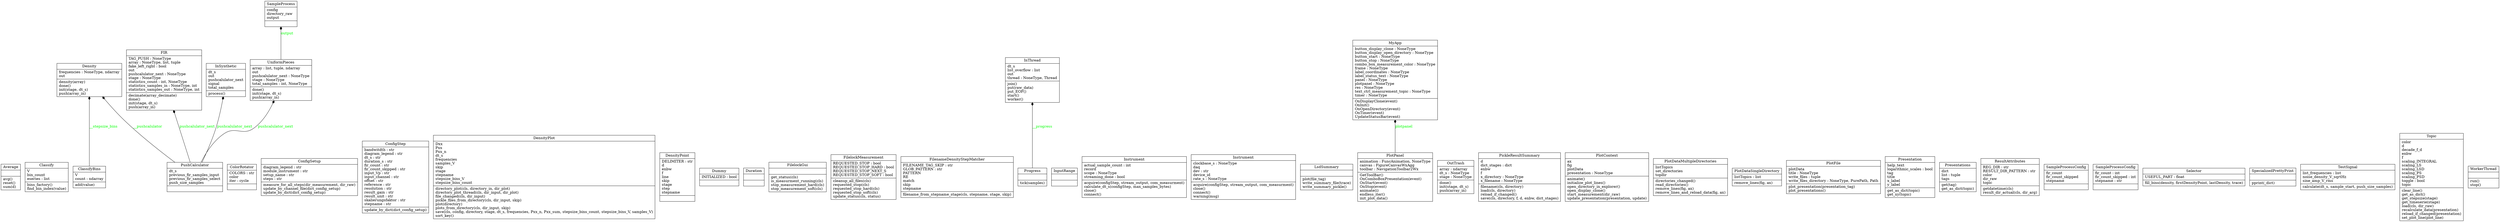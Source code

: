 digraph "classes_pymeas2019_noise" {
charset="utf-8"
rankdir=BT
"0" [label="{Average|\l|avg()\lreset()\lsum(d)\l}", shape="record"];
"1" [label="{Classify|V\lbin_count\leseries : list\l|bins_factory()\lfind_bin_index(value)\l}", shape="record"];
"2" [label="{ClassifyBins|V\lcount : ndarray\l|add(value)\l}", shape="record"];
"3" [label="{ColorRotator|COLORS : str\lcolor\liter : cycle\l|}", shape="record"];
"4" [label="{ConfigSetup|diagram_legend : str\lmodule_instrument : str\lsetup_name : str\lsteps : str\l|measure_for_all_steps(dir_measurement, dir_raw)\lupdate_by_channel_file(dict_config_setup)\lupdate_by_dict(dict_config_setup)\l}", shape="record"];
"5" [label="{ConfigStep|bandwitdth : str\ldiagram_legend : str\ldt_s : str\lduration_s : str\lfir_count : str\lfir_count_skipped : str\linput_Vp : str\linput_channel : str\loffset : str\lreference : str\lresolution : str\lresult_gain : str\lresult_unit : str\lskalierungsfaktor : str\lstepname : str\l|update_by_dict(dict_config_setup)\l}", shape="record"];
"6" [label="{Density|frequencies : NoneType, ndarray\lout\l|density(array)\ldone()\linit(stage, dt_s)\lpush(array_in)\l}", shape="record"];
"7" [label="{DensityPlot|Dxx\lPxx\lPxx_n\ldt_s\lfrequencies\lsamples_V\lskip\lstage\lstepname\lstepsize_bins_V\lstepsize_bins_count\l|directory_plot(cls, directory_in, dir_plot)\ldirectory_plot_thread(cls, dir_input, dir_plot)\lfile_changed(cls, dir_input)\lpickle_files_from_directory(cls, dir_input, skip)\lplot(directory)\lplots_from_directory(cls, dir_input, skip)\lsave(cls, config, directory, stage, dt_s, frequencies, Pxx_n, Pxx_sum, stepsize_bins_count, stepsize_bins_V, samples_V)\lsort_key()\l}", shape="record"];
"8" [label="{DensityPoint|DELIMITER : str\ld\lenbw\lf\lline\lskip\lstage\lstep\lstepname\l|}", shape="record"];
"9" [label="{Dummy|INITIALIZED : bool\l|}", shape="record"];
"10" [label="{Duration|\l|}", shape="record"];
"11" [label="{FIR|TAG_PUSH : NoneType\larray : NoneType, list, tuple\lfake_left_right : bool\lout\lpushcalulator_next : NoneType\lstage : NoneType\lstatistics_count : int, NoneType\lstatistics_samples_in : NoneType, int\lstatistics_samples_out : NoneType, int\l|decimate(array_decimate)\ldone()\linit(stage, dt_s)\lpush(array_in)\l}", shape="record"];
"12" [label="{FilelockGui|\l|get_status(cls)\lis_measurment_running(cls)\lstop_measurement_hard(cls)\lstop_measurement_soft(cls)\l}", shape="record"];
"13" [label="{FilelockMeasurement|REQUESTED_STOP : bool\lREQUESTED_STOP_HARD : bool\lREQUESTED_STOP_NEXT_S\lREQUESTED_STOP_SOFT : bool\l|cleanup_all_files(cls)\lrequested_stop(cls)\lrequested_stop_hard(cls)\lrequested_stop_soft(cls)\lupdate_status(cls, status)\l}", shape="record"];
"14" [label="{FilenameDensityStepMatcher|FILENAME_TAG_SKIP : str\lGLOB_PATTERN : str\lPATTERN\lRE\lmatch\lskip\lstepname\l|filename_from_stepname_stage(cls, stepname, stage, skip)\l}", shape="record"];
"15" [label="{InSynthetic|dt_s\lout\lpushcalulator_next\lsignal\ltotal_samples\l|process()\l}", shape="record"];
"16" [label="{InThread|dt_s\llist_overflow : list\lout\lthread : NoneType, Thread\l|join()\lput(raw_data)\lput_EOF()\lstart()\lworker()\l}", shape="record"];
"17" [label="{InputRange|\l|}", shape="record"];
"18" [label="{Instrument|actual_sample_count : int\lrecord\lscope : NoneType\lstreaming_done : bool\l|acquire(configStep, stream_output, com_measurment)\lcalculate_dt_s(configStep, max_samples_bytes)\lclose()\lconnect()\l}", shape="record"];
"19" [label="{Instrument|clockbase_s : NoneType\ldaq\ldev : str\ldevice_id\lrate_s : NoneType\l|acquire(configStep, stream_output, com_measurment)\lclose()\lconnect()\lwarning(msg)\l}", shape="record"];
"20" [label="{LsdSummary|\l|plot(file_tag)\lwrite_summary_file(trace)\lwrite_summary_pickle()\l}", shape="record"];
"21" [label="{MyApp|button_display_clone : NoneType\lbutton_display_open_directory : NoneType\lbutton_start : NoneType\lbutton_stop : NoneType\lcombo_box_measurement_color : NoneType\lframe : NoneType\llabel_coordinates : NoneType\llabel_status_text : NoneType\lpanel : NoneType\lplotpanel : NoneType\lres : NoneType\ltext_ctrl_measurement_topic : NoneType\ltimer : NoneType\l|OnDisplayClone(event)\lOnInit()\lOnOpenDirectory(event)\lOnTimer(event)\lUpdateStatusBar(event)\l}", shape="record"];
"22" [label="{OutTrash|array : ndarray\ldt_s : NoneType\lstage : NoneType\l|done()\linit(stage, dt_s)\lpush(array_in)\l}", shape="record"];
"23" [label="{PickleResultSummary|d\ldict_stages : dict\lenbw\lf\lx_directory : NoneType\lx_filename : NoneType\l|filename(cls, directory)\lload(cls, directory)\lreload_if_changed()\lsave(cls, directory, f, d, enbw, dict_stages)\l}", shape="record"];
"24" [label="{PlotContext|ax\lfig\lplotData\lpresentation : NoneType\l|animate()\linitialize_plot_lines()\lopen_directory_in_explorer()\lopen_display_clone()\lstart_measurement(dir_raw)\lupdate_presentation(presentation, update)\l}", shape="record"];
"25" [label="{PlotDataMultipleDirectories|listTopics\lset_directories\ltopdir\l|directories_changed()\lread_directories()\lremove_lines(fig, ax)\lremove_lines_and_reload_data(fig, ax)\l}", shape="record"];
"26" [label="{PlotDataSingleDirectory|listTopics : list\l|remove_lines(fig, ax)\l}", shape="record"];
"27" [label="{PlotFile|plotData\ltitle : NoneType\lwrite_files : tuple\lwrite_files_directory : NoneType, PurePath, Path\l|plot_presentation(presentation_tag)\lplot_presentations()\l}", shape="record"];
"28" [label="{PlotPanel|animation : FuncAnimation, NoneType\lcanvas : FigureCanvasWxAgg\ltoolbar : NavigationToolbar2Wx\l|GetToolBar()\lOnComboBoxPresentation(event)\lOnStart(event)\lOnStop(event)\lanimate(i)\lendless_iter()\linit_plot_data()\l}", shape="record"];
"29" [label="{Presentation|help_text\llogarithmic_scales : bool\ltag\ltitle\lx_label\ly_label\l|get_as_dict(topic)\lget_xy(topic)\l}", shape="record"];
"30" [label="{Presentations|dict\llist : tuple\ltags\l|get(tag)\lget_as_dict(topic)\l}", shape="record"];
"31" [label="{Progress|\l|tick(samples)\l}", shape="record"];
"32" [label="{PushCalculator|dt_s\lprevious_fir_samples_input\lprevious_fir_samples_select\lpush_size_samples\l|}", shape="record"];
"33" [label="{ResultAttributes|REG_DIR : str\lRESULT_DIR_PATTERN : str\lcolor\ldir_raw\ltopic\l|getdatetime(cls)\lresult_dir_actual(cls, dir_arg)\l}", shape="record"];
"34" [label="{SampleProcess|config\ldirectory_raw\loutput\l|}", shape="record"];
"35" [label="{SampleProcessConfig|fir_count\lfir_count_skipped\lstepname\l|}", shape="record"];
"36" [label="{SampleProcessConfig|fir_count : int\lfir_count_skipped : int\lstepname : str\l|}", shape="record"];
"37" [label="{Selector|USEFUL_PART : float\l|fill_bins(density, firstDensityPoint, lastDensity, trace)\l}", shape="record"];
"38" [label="{SpecializedPrettyPrint|\l|pprint(_dict)\l}", shape="record"];
"39" [label="{TestSignal|list_frequencies : list\lnoise_density_V_sqrtHz\lsine_amp_V_rms\l|calculate(dt_s, sample_start, push_size_samples)\l}", shape="record"];
"40" [label="{Topic|color\ld\ldecade_f_d\lenbw\lf\lscaling_INTEGRAL\lscaling_LS\lscaling_LSD\lscaling_PS\lscaling_PSD\ltoggle : bool\ltopic\l|clear_line()\lget_as_dict()\lget_stepsize(stage)\lget_timeserie(stage)\lload(cls, dir_raw)\lrecalculate_data(presentation)\lreload_if_changed(presentation)\lset_plot_line(plot_line)\l}", shape="record"];
"41" [label="{UniformPieces|array : list, tuple, ndarray\lout\lpushcalulator_next : NoneType\lstage : NoneType\ltotal_samples : int, NoneType\l|done()\linit(stage, dt_s)\lpush(array_in)\l}", shape="record"];
"42" [label="{WorkerThread|\l|run()\lstop()\l}", shape="record"];
"2" -> "6" [arrowhead="diamond", arrowtail="none", fontcolor="green", label="__stepsize_bins", style="solid"];
"28" -> "21" [arrowhead="diamond", arrowtail="none", fontcolor="green", label="plotpanel", style="solid"];
"31" -> "16" [arrowhead="diamond", arrowtail="none", fontcolor="green", label="__progress", style="solid"];
"32" -> "6" [arrowhead="diamond", arrowtail="none", fontcolor="green", label="__pushcalulator", style="solid"];
"32" -> "11" [arrowhead="diamond", arrowtail="none", fontcolor="green", label="pushcalulator_next", style="solid"];
"32" -> "15" [arrowhead="diamond", arrowtail="none", fontcolor="green", label="pushcalulator_next", style="solid"];
"32" -> "41" [arrowhead="diamond", arrowtail="none", fontcolor="green", label="pushcalulator_next", style="solid"];
"41" -> "34" [arrowhead="diamond", arrowtail="none", fontcolor="green", label="output", style="solid"];
}
